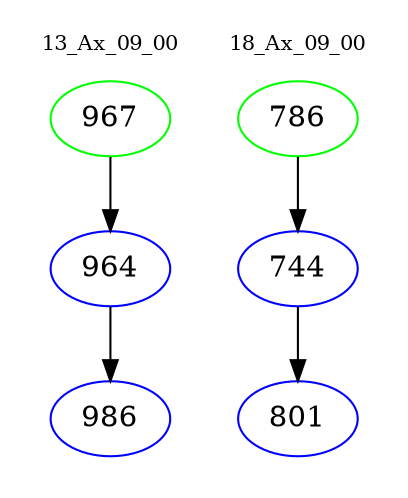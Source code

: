 digraph{
subgraph cluster_0 {
color = white
label = "13_Ax_09_00";
fontsize=10;
T0_967 [label="967", color="green"]
T0_967 -> T0_964 [color="black"]
T0_964 [label="964", color="blue"]
T0_964 -> T0_986 [color="black"]
T0_986 [label="986", color="blue"]
}
subgraph cluster_1 {
color = white
label = "18_Ax_09_00";
fontsize=10;
T1_786 [label="786", color="green"]
T1_786 -> T1_744 [color="black"]
T1_744 [label="744", color="blue"]
T1_744 -> T1_801 [color="black"]
T1_801 [label="801", color="blue"]
}
}
